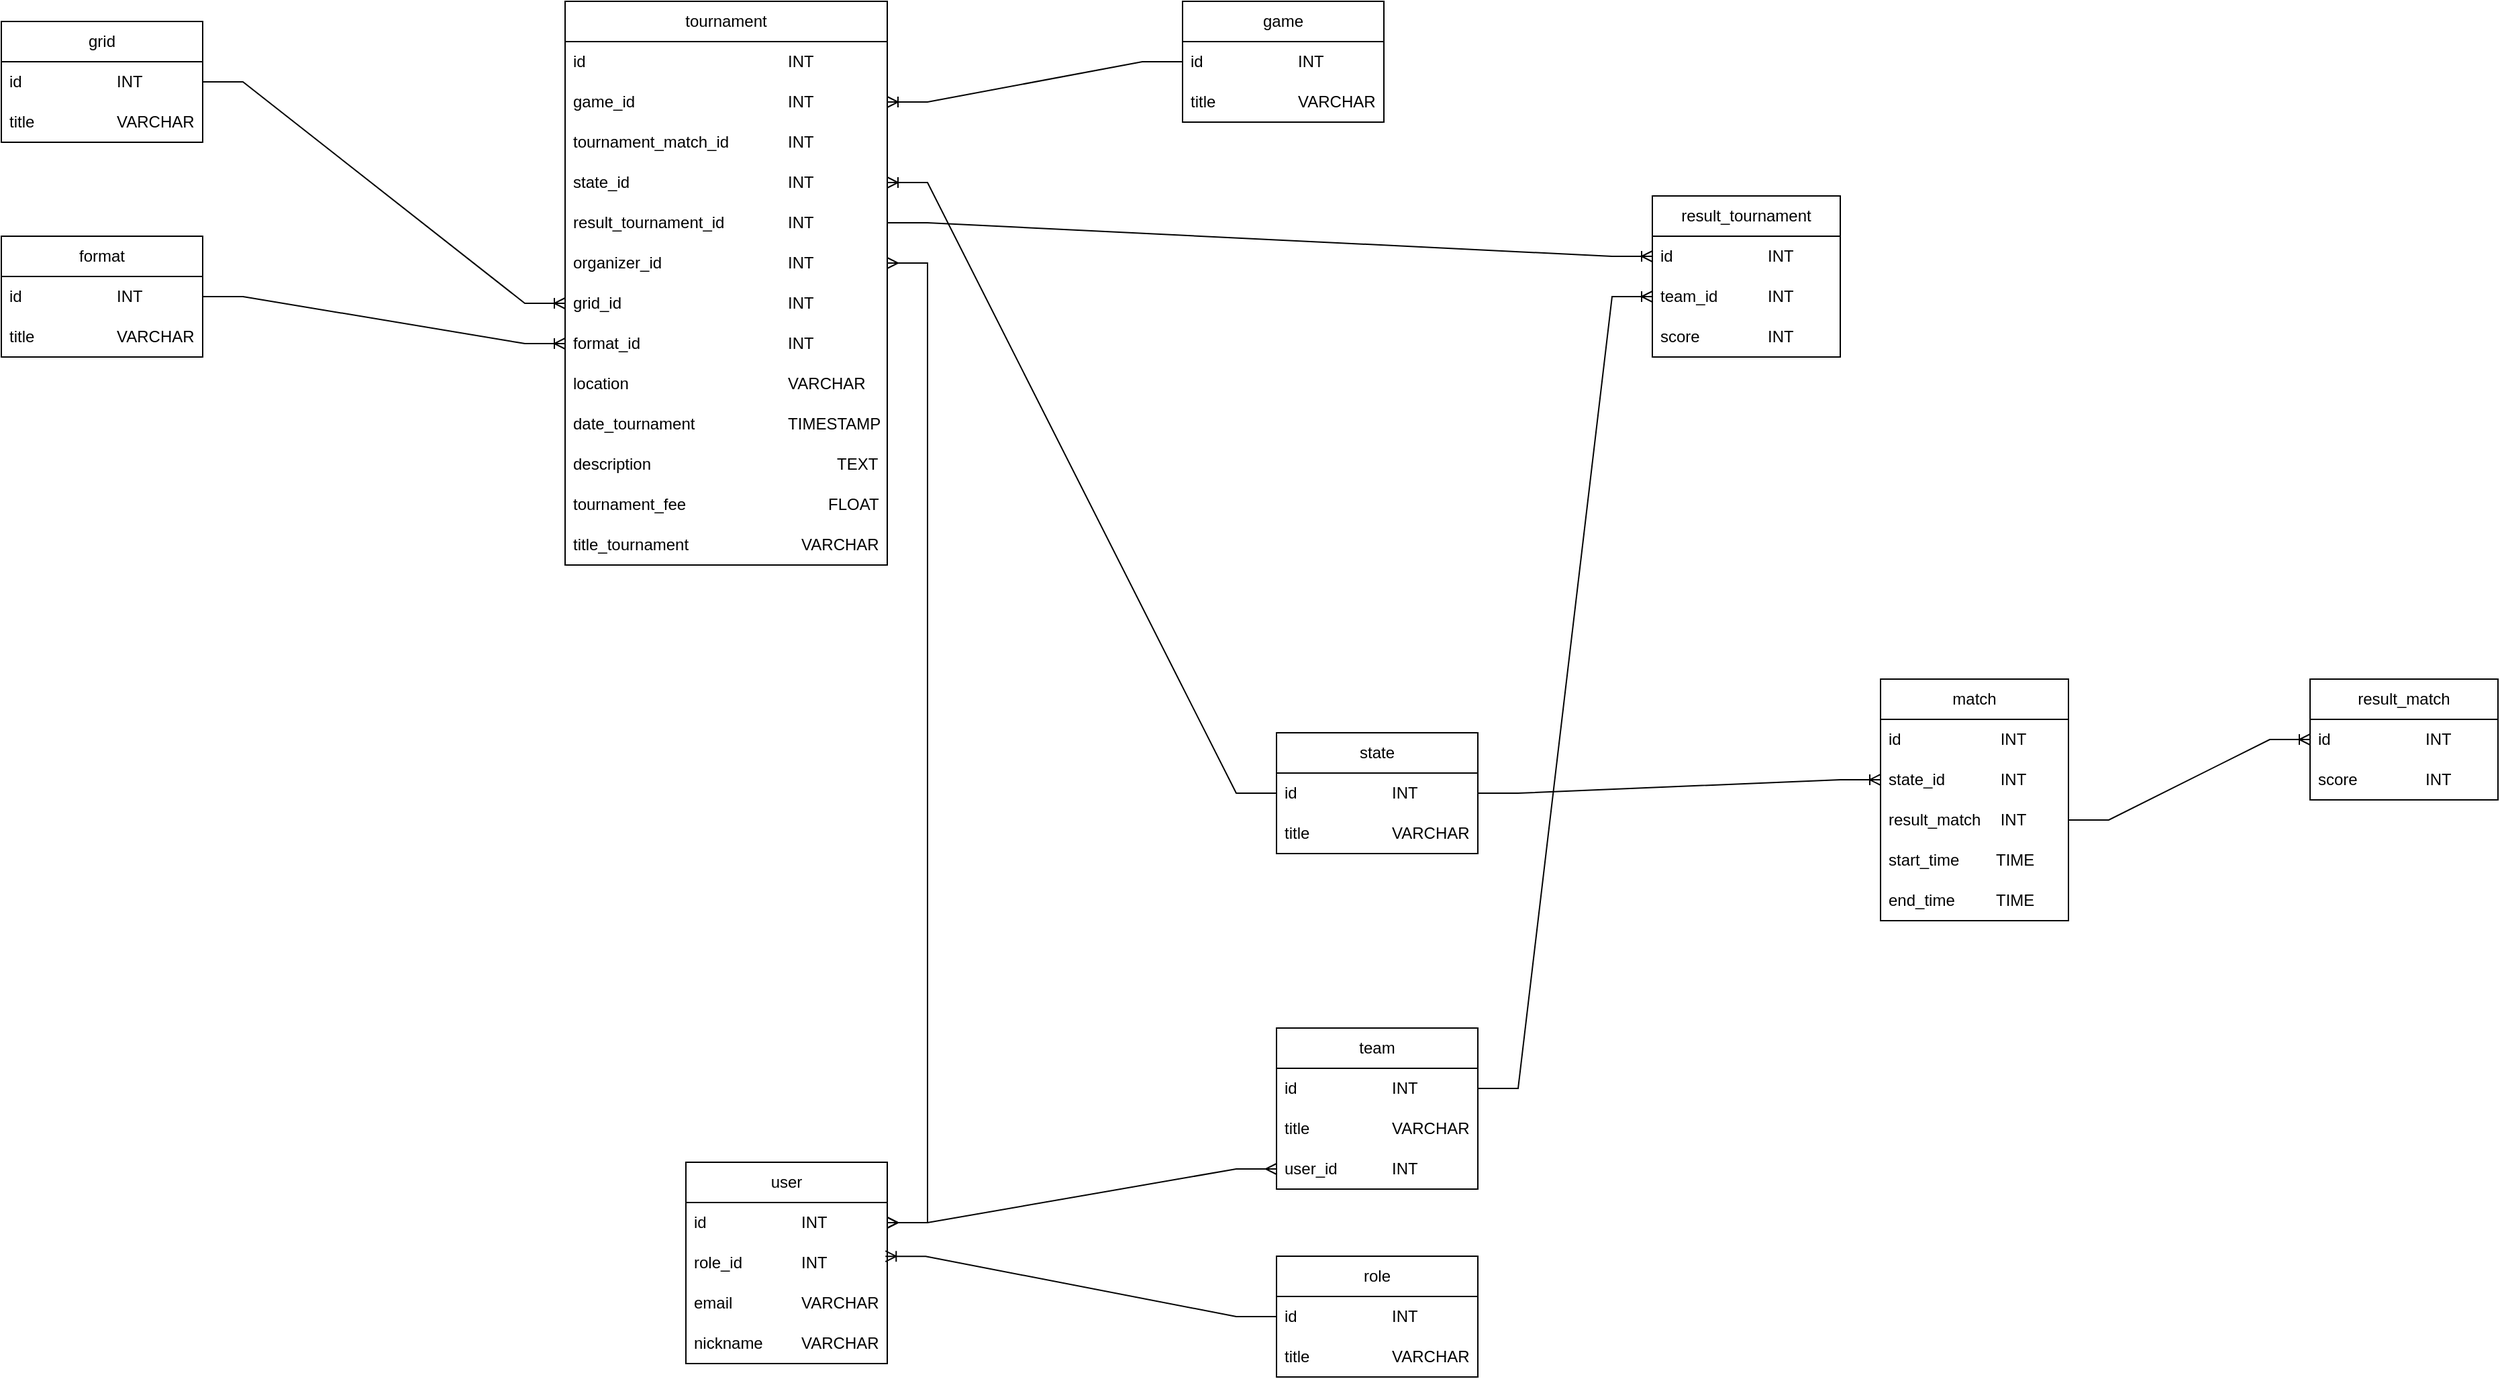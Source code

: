 <mxfile version="24.8.0">
  <diagram name="Страница — 1" id="v7ZtCFrKDvdxAF3M1OyC">
    <mxGraphModel dx="2501" dy="1936" grid="1" gridSize="10" guides="1" tooltips="1" connect="1" arrows="1" fold="1" page="1" pageScale="1" pageWidth="827" pageHeight="1169" math="0" shadow="0">
      <root>
        <mxCell id="0" />
        <mxCell id="1" parent="0" />
        <mxCell id="OLDcQR_b7lq4X7Irolwi-84" value="user" style="swimlane;fontStyle=0;childLayout=stackLayout;horizontal=1;startSize=30;horizontalStack=0;resizeParent=1;resizeParentMax=0;resizeLast=0;collapsible=1;marginBottom=0;whiteSpace=wrap;html=1;" parent="1" vertex="1">
          <mxGeometry x="-140" y="570" width="150" height="150" as="geometry" />
        </mxCell>
        <mxCell id="OLDcQR_b7lq4X7Irolwi-95" value="id&lt;span style=&quot;white-space: pre;&quot;&gt;&#x9;&lt;/span&gt;&lt;span style=&quot;white-space: pre;&quot;&gt;&#x9;&lt;/span&gt;&lt;span style=&quot;white-space: pre;&quot;&gt;&#x9;&lt;/span&gt;INT" style="text;strokeColor=none;fillColor=none;align=left;verticalAlign=middle;spacingLeft=4;spacingRight=4;overflow=hidden;points=[[0,0.5],[1,0.5]];portConstraint=eastwest;rotatable=0;whiteSpace=wrap;html=1;" parent="OLDcQR_b7lq4X7Irolwi-84" vertex="1">
          <mxGeometry y="30" width="150" height="30" as="geometry" />
        </mxCell>
        <mxCell id="OLDcQR_b7lq4X7Irolwi-100" value="role_id&lt;span style=&quot;white-space: pre;&quot;&gt;&#x9;&lt;/span&gt;&lt;span style=&quot;white-space: pre;&quot;&gt;&#x9;&lt;/span&gt;INT" style="text;strokeColor=none;fillColor=none;align=left;verticalAlign=middle;spacingLeft=4;spacingRight=4;overflow=hidden;points=[[0,0.5],[1,0.5]];portConstraint=eastwest;rotatable=0;whiteSpace=wrap;html=1;" parent="OLDcQR_b7lq4X7Irolwi-84" vertex="1">
          <mxGeometry y="60" width="150" height="30" as="geometry" />
        </mxCell>
        <mxCell id="OLDcQR_b7lq4X7Irolwi-87" value="email&lt;span style=&quot;white-space: pre;&quot;&gt;&#x9;&lt;/span&gt;&lt;span style=&quot;white-space: pre;&quot;&gt;&#x9;&lt;/span&gt;VARCHAR" style="text;strokeColor=none;fillColor=none;align=left;verticalAlign=middle;spacingLeft=4;spacingRight=4;overflow=hidden;points=[[0,0.5],[1,0.5]];portConstraint=eastwest;rotatable=0;whiteSpace=wrap;html=1;" parent="OLDcQR_b7lq4X7Irolwi-84" vertex="1">
          <mxGeometry y="90" width="150" height="30" as="geometry" />
        </mxCell>
        <mxCell id="OLDcQR_b7lq4X7Irolwi-86" value="nickname&lt;span style=&quot;white-space: pre;&quot;&gt;&#x9;&lt;/span&gt;&lt;span style=&quot;white-space: pre;&quot;&gt;&#x9;&lt;/span&gt;VARCHAR" style="text;strokeColor=none;fillColor=none;align=left;verticalAlign=middle;spacingLeft=4;spacingRight=4;overflow=hidden;points=[[0,0.5],[1,0.5]];portConstraint=eastwest;rotatable=0;whiteSpace=wrap;html=1;" parent="OLDcQR_b7lq4X7Irolwi-84" vertex="1">
          <mxGeometry y="120" width="150" height="30" as="geometry" />
        </mxCell>
        <mxCell id="OLDcQR_b7lq4X7Irolwi-88" value="team" style="swimlane;fontStyle=0;childLayout=stackLayout;horizontal=1;startSize=30;horizontalStack=0;resizeParent=1;resizeParentMax=0;resizeLast=0;collapsible=1;marginBottom=0;whiteSpace=wrap;html=1;" parent="1" vertex="1">
          <mxGeometry x="300" y="470" width="150" height="120" as="geometry" />
        </mxCell>
        <mxCell id="OLDcQR_b7lq4X7Irolwi-89" value="id&lt;span style=&quot;white-space: pre;&quot;&gt;&#x9;&lt;/span&gt;&lt;span style=&quot;white-space: pre;&quot;&gt;&#x9;&lt;/span&gt;&lt;span style=&quot;white-space: pre;&quot;&gt;&#x9;&lt;/span&gt;INT" style="text;strokeColor=none;fillColor=none;align=left;verticalAlign=middle;spacingLeft=4;spacingRight=4;overflow=hidden;points=[[0,0.5],[1,0.5]];portConstraint=eastwest;rotatable=0;whiteSpace=wrap;html=1;" parent="OLDcQR_b7lq4X7Irolwi-88" vertex="1">
          <mxGeometry y="30" width="150" height="30" as="geometry" />
        </mxCell>
        <mxCell id="OLDcQR_b7lq4X7Irolwi-90" value="title&lt;span style=&quot;white-space: pre;&quot;&gt;&#x9;&lt;/span&gt;&lt;span style=&quot;white-space: pre;&quot;&gt;&#x9;&lt;/span&gt;&lt;span style=&quot;white-space: pre;&quot;&gt;&#x9;&lt;/span&gt;VARCHAR" style="text;strokeColor=none;fillColor=none;align=left;verticalAlign=middle;spacingLeft=4;spacingRight=4;overflow=hidden;points=[[0,0.5],[1,0.5]];portConstraint=eastwest;rotatable=0;whiteSpace=wrap;html=1;" parent="OLDcQR_b7lq4X7Irolwi-88" vertex="1">
          <mxGeometry y="60" width="150" height="30" as="geometry" />
        </mxCell>
        <mxCell id="OLDcQR_b7lq4X7Irolwi-159" value="user_id&lt;span style=&quot;white-space: pre;&quot;&gt;&#x9;&lt;/span&gt;&lt;span style=&quot;white-space: pre;&quot;&gt;&#x9;&lt;/span&gt;INT" style="text;strokeColor=none;fillColor=none;align=left;verticalAlign=middle;spacingLeft=4;spacingRight=4;overflow=hidden;points=[[0,0.5],[1,0.5]];portConstraint=eastwest;rotatable=0;whiteSpace=wrap;html=1;" parent="OLDcQR_b7lq4X7Irolwi-88" vertex="1">
          <mxGeometry y="90" width="150" height="30" as="geometry" />
        </mxCell>
        <mxCell id="OLDcQR_b7lq4X7Irolwi-96" value="role" style="swimlane;fontStyle=0;childLayout=stackLayout;horizontal=1;startSize=30;horizontalStack=0;resizeParent=1;resizeParentMax=0;resizeLast=0;collapsible=1;marginBottom=0;whiteSpace=wrap;html=1;" parent="1" vertex="1">
          <mxGeometry x="300" y="640" width="150" height="90" as="geometry" />
        </mxCell>
        <mxCell id="OLDcQR_b7lq4X7Irolwi-97" value="id&lt;span style=&quot;white-space: pre;&quot;&gt;&#x9;&lt;/span&gt;&lt;span style=&quot;white-space: pre;&quot;&gt;&#x9;&lt;/span&gt;&lt;span style=&quot;white-space: pre;&quot;&gt;&#x9;&lt;/span&gt;INT" style="text;strokeColor=none;fillColor=none;align=left;verticalAlign=middle;spacingLeft=4;spacingRight=4;overflow=hidden;points=[[0,0.5],[1,0.5]];portConstraint=eastwest;rotatable=0;whiteSpace=wrap;html=1;" parent="OLDcQR_b7lq4X7Irolwi-96" vertex="1">
          <mxGeometry y="30" width="150" height="30" as="geometry" />
        </mxCell>
        <mxCell id="OLDcQR_b7lq4X7Irolwi-98" value="title&lt;span style=&quot;white-space: pre;&quot;&gt;&#x9;&lt;/span&gt;&lt;span style=&quot;white-space: pre;&quot;&gt;&#x9;&lt;/span&gt;&lt;span style=&quot;white-space: pre;&quot;&gt;&#x9;&lt;/span&gt;VARCHAR" style="text;strokeColor=none;fillColor=none;align=left;verticalAlign=middle;spacingLeft=4;spacingRight=4;overflow=hidden;points=[[0,0.5],[1,0.5]];portConstraint=eastwest;rotatable=0;whiteSpace=wrap;html=1;" parent="OLDcQR_b7lq4X7Irolwi-96" vertex="1">
          <mxGeometry y="60" width="150" height="30" as="geometry" />
        </mxCell>
        <mxCell id="OLDcQR_b7lq4X7Irolwi-102" value="" style="edgeStyle=entityRelationEdgeStyle;fontSize=12;html=1;endArrow=ERoneToMany;rounded=0;entryX=0.991;entryY=0.336;entryDx=0;entryDy=0;entryPerimeter=0;exitX=0;exitY=0.5;exitDx=0;exitDy=0;" parent="1" source="OLDcQR_b7lq4X7Irolwi-97" target="OLDcQR_b7lq4X7Irolwi-100" edge="1">
          <mxGeometry width="100" height="100" relative="1" as="geometry">
            <mxPoint x="350" y="700" as="sourcePoint" />
            <mxPoint x="450" y="600" as="targetPoint" />
          </mxGeometry>
        </mxCell>
        <mxCell id="OLDcQR_b7lq4X7Irolwi-103" value="match" style="swimlane;fontStyle=0;childLayout=stackLayout;horizontal=1;startSize=30;horizontalStack=0;resizeParent=1;resizeParentMax=0;resizeLast=0;collapsible=1;marginBottom=0;whiteSpace=wrap;html=1;" parent="1" vertex="1">
          <mxGeometry x="750" y="210" width="140" height="180" as="geometry" />
        </mxCell>
        <mxCell id="OLDcQR_b7lq4X7Irolwi-107" value="id&lt;span style=&quot;white-space: pre;&quot;&gt;&#x9;&lt;/span&gt;&lt;span style=&quot;white-space: pre;&quot;&gt;&#x9;&lt;/span&gt;&lt;span style=&quot;white-space: pre;&quot;&gt;&#x9;&lt;/span&gt;&amp;nbsp;INT" style="text;strokeColor=none;fillColor=none;align=left;verticalAlign=middle;spacingLeft=4;spacingRight=4;overflow=hidden;points=[[0,0.5],[1,0.5]];portConstraint=eastwest;rotatable=0;whiteSpace=wrap;html=1;" parent="OLDcQR_b7lq4X7Irolwi-103" vertex="1">
          <mxGeometry y="30" width="140" height="30" as="geometry" />
        </mxCell>
        <mxCell id="OLDcQR_b7lq4X7Irolwi-108" value="state_id&lt;span style=&quot;white-space: pre;&quot;&gt;&#x9;&lt;/span&gt;&lt;span style=&quot;white-space: pre;&quot;&gt;&#x9;&lt;/span&gt;&amp;nbsp;INT" style="text;strokeColor=none;fillColor=none;align=left;verticalAlign=middle;spacingLeft=4;spacingRight=4;overflow=hidden;points=[[0,0.5],[1,0.5]];portConstraint=eastwest;rotatable=0;whiteSpace=wrap;html=1;" parent="OLDcQR_b7lq4X7Irolwi-103" vertex="1">
          <mxGeometry y="60" width="140" height="30" as="geometry" />
        </mxCell>
        <mxCell id="OLDcQR_b7lq4X7Irolwi-129" value="result_match&lt;span style=&quot;white-space: pre;&quot;&gt;&#x9;&lt;/span&gt;&amp;nbsp;INT" style="text;strokeColor=none;fillColor=none;align=left;verticalAlign=middle;spacingLeft=4;spacingRight=4;overflow=hidden;points=[[0,0.5],[1,0.5]];portConstraint=eastwest;rotatable=0;whiteSpace=wrap;html=1;" parent="OLDcQR_b7lq4X7Irolwi-103" vertex="1">
          <mxGeometry y="90" width="140" height="30" as="geometry" />
        </mxCell>
        <mxCell id="OLDcQR_b7lq4X7Irolwi-116" value="start_time&lt;span style=&quot;white-space: pre;&quot;&gt;&#x9;&lt;/span&gt;TIME" style="text;strokeColor=none;fillColor=none;align=left;verticalAlign=middle;spacingLeft=4;spacingRight=4;overflow=hidden;points=[[0,0.5],[1,0.5]];portConstraint=eastwest;rotatable=0;whiteSpace=wrap;html=1;" parent="OLDcQR_b7lq4X7Irolwi-103" vertex="1">
          <mxGeometry y="120" width="140" height="30" as="geometry" />
        </mxCell>
        <mxCell id="OLDcQR_b7lq4X7Irolwi-145" value="end_time&lt;span style=&quot;white-space: pre;&quot;&gt;&#x9;&lt;/span&gt;&lt;span style=&quot;white-space: pre;&quot;&gt;&#x9;&lt;/span&gt;TIME" style="text;strokeColor=none;fillColor=none;align=left;verticalAlign=middle;spacingLeft=4;spacingRight=4;overflow=hidden;points=[[0,0.5],[1,0.5]];portConstraint=eastwest;rotatable=0;whiteSpace=wrap;html=1;" parent="OLDcQR_b7lq4X7Irolwi-103" vertex="1">
          <mxGeometry y="150" width="140" height="30" as="geometry" />
        </mxCell>
        <mxCell id="OLDcQR_b7lq4X7Irolwi-109" value="state" style="swimlane;fontStyle=0;childLayout=stackLayout;horizontal=1;startSize=30;horizontalStack=0;resizeParent=1;resizeParentMax=0;resizeLast=0;collapsible=1;marginBottom=0;whiteSpace=wrap;html=1;" parent="1" vertex="1">
          <mxGeometry x="300" y="250" width="150" height="90" as="geometry" />
        </mxCell>
        <mxCell id="OLDcQR_b7lq4X7Irolwi-110" value="id&lt;span style=&quot;white-space: pre;&quot;&gt;&#x9;&lt;/span&gt;&lt;span style=&quot;white-space: pre;&quot;&gt;&#x9;&lt;/span&gt;&lt;span style=&quot;white-space: pre;&quot;&gt;&#x9;&lt;/span&gt;INT" style="text;strokeColor=none;fillColor=none;align=left;verticalAlign=middle;spacingLeft=4;spacingRight=4;overflow=hidden;points=[[0,0.5],[1,0.5]];portConstraint=eastwest;rotatable=0;whiteSpace=wrap;html=1;" parent="OLDcQR_b7lq4X7Irolwi-109" vertex="1">
          <mxGeometry y="30" width="150" height="30" as="geometry" />
        </mxCell>
        <mxCell id="OLDcQR_b7lq4X7Irolwi-111" value="title&lt;span style=&quot;white-space: pre;&quot;&gt;&#x9;&lt;/span&gt;&lt;span style=&quot;white-space: pre;&quot;&gt;&#x9;&lt;/span&gt;&lt;span style=&quot;white-space: pre;&quot;&gt;&#x9;&lt;/span&gt;VARCHAR" style="text;strokeColor=none;fillColor=none;align=left;verticalAlign=middle;spacingLeft=4;spacingRight=4;overflow=hidden;points=[[0,0.5],[1,0.5]];portConstraint=eastwest;rotatable=0;whiteSpace=wrap;html=1;" parent="OLDcQR_b7lq4X7Irolwi-109" vertex="1">
          <mxGeometry y="60" width="150" height="30" as="geometry" />
        </mxCell>
        <mxCell id="OLDcQR_b7lq4X7Irolwi-119" value="" style="edgeStyle=entityRelationEdgeStyle;fontSize=12;html=1;endArrow=ERoneToMany;rounded=0;entryX=0;entryY=0.5;entryDx=0;entryDy=0;exitX=1;exitY=0.5;exitDx=0;exitDy=0;" parent="1" source="OLDcQR_b7lq4X7Irolwi-110" target="OLDcQR_b7lq4X7Irolwi-108" edge="1">
          <mxGeometry width="100" height="100" relative="1" as="geometry">
            <mxPoint x="550" y="730" as="sourcePoint" />
            <mxPoint x="650" y="630" as="targetPoint" />
          </mxGeometry>
        </mxCell>
        <mxCell id="OLDcQR_b7lq4X7Irolwi-121" value="tournament" style="swimlane;fontStyle=0;childLayout=stackLayout;horizontal=1;startSize=30;horizontalStack=0;resizeParent=1;resizeParentMax=0;resizeLast=0;collapsible=1;marginBottom=0;whiteSpace=wrap;html=1;" parent="1" vertex="1">
          <mxGeometry x="-230" y="-295" width="240" height="420" as="geometry" />
        </mxCell>
        <mxCell id="OLDcQR_b7lq4X7Irolwi-122" value="id&lt;span style=&quot;white-space: pre;&quot;&gt;&#x9;&lt;/span&gt;&lt;span style=&quot;white-space: pre;&quot;&gt;&#x9;&lt;/span&gt;&lt;span style=&quot;white-space: pre;&quot;&gt;&#x9;&lt;span style=&quot;white-space: pre;&quot;&gt;&#x9;&lt;/span&gt;&lt;span style=&quot;white-space: pre;&quot;&gt;&#x9;&lt;/span&gt;  &lt;/span&gt;&amp;nbsp;&lt;span style=&quot;white-space: pre;&quot;&gt;&#x9;&lt;/span&gt;INT" style="text;strokeColor=none;fillColor=none;align=left;verticalAlign=middle;spacingLeft=4;spacingRight=4;overflow=hidden;points=[[0,0.5],[1,0.5]];portConstraint=eastwest;rotatable=0;whiteSpace=wrap;html=1;" parent="OLDcQR_b7lq4X7Irolwi-121" vertex="1">
          <mxGeometry y="30" width="240" height="30" as="geometry" />
        </mxCell>
        <mxCell id="OLDcQR_b7lq4X7Irolwi-153" value="game_id&lt;span style=&quot;white-space: pre;&quot;&gt;&#x9;&lt;/span&gt;&lt;span style=&quot;white-space: pre;&quot;&gt;&#x9;&lt;/span&gt;&lt;span style=&quot;white-space: pre;&quot;&gt;&#x9;&lt;/span&gt;&lt;span style=&quot;white-space: pre;&quot;&gt;&#x9;&amp;nbsp;&lt;/span&gt;&amp;nbsp; &lt;span style=&quot;white-space: pre;&quot;&gt;&#x9;&lt;/span&gt;INT" style="text;strokeColor=none;fillColor=none;align=left;verticalAlign=middle;spacingLeft=4;spacingRight=4;overflow=hidden;points=[[0,0.5],[1,0.5]];portConstraint=eastwest;rotatable=0;whiteSpace=wrap;html=1;" parent="OLDcQR_b7lq4X7Irolwi-121" vertex="1">
          <mxGeometry y="60" width="240" height="30" as="geometry" />
        </mxCell>
        <mxCell id="OLDcQR_b7lq4X7Irolwi-124" value="tournament_match_id&lt;span style=&quot;white-space: pre;&quot;&gt;&#x9;&lt;/span&gt;&lt;span style=&quot;white-space: pre;&quot;&gt;&#x9;&lt;/span&gt;INT" style="text;strokeColor=none;fillColor=none;align=left;verticalAlign=middle;spacingLeft=4;spacingRight=4;overflow=hidden;points=[[0,0.5],[1,0.5]];portConstraint=eastwest;rotatable=0;whiteSpace=wrap;html=1;" parent="OLDcQR_b7lq4X7Irolwi-121" vertex="1">
          <mxGeometry y="90" width="240" height="30" as="geometry" />
        </mxCell>
        <mxCell id="OLDcQR_b7lq4X7Irolwi-127" value="state_id&lt;span style=&quot;white-space: pre;&quot;&gt;&#x9;&lt;/span&gt;&lt;span style=&quot;white-space: pre;&quot;&gt;&#x9;&lt;/span&gt;&lt;span style=&quot;white-space: pre;&quot;&gt;&#x9;&lt;/span&gt;&lt;span style=&quot;white-space: pre;&quot;&gt;&#x9;&lt;/span&gt;&amp;nbsp; &amp;nbsp;&lt;span style=&quot;white-space: pre;&quot;&gt;&#x9;&lt;/span&gt;INT" style="text;strokeColor=none;fillColor=none;align=left;verticalAlign=middle;spacingLeft=4;spacingRight=4;overflow=hidden;points=[[0,0.5],[1,0.5]];portConstraint=eastwest;rotatable=0;whiteSpace=wrap;html=1;" parent="OLDcQR_b7lq4X7Irolwi-121" vertex="1">
          <mxGeometry y="120" width="240" height="30" as="geometry" />
        </mxCell>
        <mxCell id="OLDcQR_b7lq4X7Irolwi-130" value="result_tournament_id&lt;span style=&quot;white-space: pre;&quot;&gt;&#x9;&lt;/span&gt;&lt;span style=&quot;white-space: pre;&quot;&gt;&#x9;&lt;/span&gt;INT" style="text;strokeColor=none;fillColor=none;align=left;verticalAlign=middle;spacingLeft=4;spacingRight=4;overflow=hidden;points=[[0,0.5],[1,0.5]];portConstraint=eastwest;rotatable=0;whiteSpace=wrap;html=1;" parent="OLDcQR_b7lq4X7Irolwi-121" vertex="1">
          <mxGeometry y="150" width="240" height="30" as="geometry" />
        </mxCell>
        <mxCell id="OLDcQR_b7lq4X7Irolwi-131" value="organizer_id&amp;nbsp;&lt;span style=&quot;white-space: pre;&quot;&gt;&#x9;&lt;/span&gt;&lt;span style=&quot;white-space: pre;&quot;&gt;&#x9;&lt;span style=&quot;white-space: pre;&quot;&gt;&#x9;&lt;/span&gt;   &lt;span style=&quot;white-space: pre;&quot;&gt;&#x9;&lt;/span&gt;&lt;/span&gt;INT" style="text;strokeColor=none;fillColor=none;align=left;verticalAlign=middle;spacingLeft=4;spacingRight=4;overflow=hidden;points=[[0,0.5],[1,0.5]];portConstraint=eastwest;rotatable=0;whiteSpace=wrap;html=1;" parent="OLDcQR_b7lq4X7Irolwi-121" vertex="1">
          <mxGeometry y="180" width="240" height="30" as="geometry" />
        </mxCell>
        <mxCell id="Oki5u9hgrPnF9s3zYKUd-3" value="grid_id&lt;span style=&quot;white-space: pre;&quot;&gt;&#x9;&lt;/span&gt;&lt;span style=&quot;white-space: pre;&quot;&gt;&#x9;&lt;/span&gt;&lt;span style=&quot;white-space: pre;&quot;&gt;&#x9;&lt;/span&gt;&lt;span style=&quot;white-space: pre;&quot;&gt;&#x9;&lt;/span&gt;&amp;nbsp; &amp;nbsp;&lt;span style=&quot;white-space: pre;&quot;&gt;&#x9;&lt;/span&gt;INT" style="text;strokeColor=none;fillColor=none;align=left;verticalAlign=middle;spacingLeft=4;spacingRight=4;overflow=hidden;points=[[0,0.5],[1,0.5]];portConstraint=eastwest;rotatable=0;whiteSpace=wrap;html=1;" parent="OLDcQR_b7lq4X7Irolwi-121" vertex="1">
          <mxGeometry y="210" width="240" height="30" as="geometry" />
        </mxCell>
        <mxCell id="Oki5u9hgrPnF9s3zYKUd-10" value="format_id&lt;span style=&quot;white-space: pre;&quot;&gt;&#x9;&lt;/span&gt;&lt;span style=&quot;white-space: pre;&quot;&gt;&#x9;&lt;/span&gt;&lt;span style=&quot;white-space: pre;&quot;&gt;&#x9;&lt;/span&gt;&lt;span style=&quot;white-space: pre;&quot;&gt;&#x9;&lt;/span&gt;&amp;nbsp; &amp;nbsp;&lt;span style=&quot;white-space: pre;&quot;&gt;&#x9;&lt;/span&gt;INT" style="text;strokeColor=none;fillColor=none;align=left;verticalAlign=middle;spacingLeft=4;spacingRight=4;overflow=hidden;points=[[0,0.5],[1,0.5]];portConstraint=eastwest;rotatable=0;whiteSpace=wrap;html=1;" parent="OLDcQR_b7lq4X7Irolwi-121" vertex="1">
          <mxGeometry y="240" width="240" height="30" as="geometry" />
        </mxCell>
        <mxCell id="Oki5u9hgrPnF9s3zYKUd-17" value="location&amp;nbsp; &amp;nbsp;&lt;span style=&quot;white-space: pre;&quot;&gt;&#x9;&lt;span style=&quot;white-space: pre;&quot;&gt;&#x9;&lt;/span&gt;&lt;span style=&quot;white-space: pre;&quot;&gt;&#x9;&lt;/span&gt;&lt;span style=&quot;white-space: pre;&quot;&gt;&#x9;&lt;/span&gt;&lt;span style=&quot;white-space: pre;&quot;&gt;&#x9;&lt;/span&gt;&lt;/span&gt;VARCHAR" style="text;strokeColor=none;fillColor=none;align=left;verticalAlign=middle;spacingLeft=4;spacingRight=4;overflow=hidden;points=[[0,0.5],[1,0.5]];portConstraint=eastwest;rotatable=0;whiteSpace=wrap;html=1;" parent="OLDcQR_b7lq4X7Irolwi-121" vertex="1">
          <mxGeometry y="270" width="240" height="30" as="geometry" />
        </mxCell>
        <mxCell id="Oki5u9hgrPnF9s3zYKUd-1" value="date_tournament&lt;span style=&quot;white-space: pre;&quot;&gt;&#x9;&lt;/span&gt;&lt;span style=&quot;white-space: pre;&quot;&gt;&#x9;&lt;/span&gt;&lt;span style=&quot;white-space: pre;&quot;&gt;&#x9;&lt;/span&gt;TIMESTAMP" style="text;strokeColor=none;fillColor=none;align=left;verticalAlign=middle;spacingLeft=4;spacingRight=4;overflow=hidden;points=[[0,0.5],[1,0.5]];portConstraint=eastwest;rotatable=0;whiteSpace=wrap;html=1;" parent="OLDcQR_b7lq4X7Irolwi-121" vertex="1">
          <mxGeometry y="300" width="240" height="30" as="geometry" />
        </mxCell>
        <mxCell id="ecnWiNsn4602Qg1DCMp3-1" value="description&lt;span style=&quot;white-space: pre;&quot;&gt;&#x9;&lt;/span&gt;&lt;span style=&quot;white-space: pre;&quot;&gt;&#x9;&lt;span style=&quot;white-space: pre;&quot;&gt;&#x9;&lt;/span&gt;&lt;span style=&quot;white-space: pre;&quot;&gt;&#x9;&lt;/span&gt;&lt;span style=&quot;white-space: pre;&quot;&gt;&#x9;&lt;/span&gt; &lt;/span&gt;&amp;nbsp; TEXT" style="text;strokeColor=none;fillColor=none;align=left;verticalAlign=middle;spacingLeft=4;spacingRight=4;overflow=hidden;points=[[0,0.5],[1,0.5]];portConstraint=eastwest;rotatable=0;whiteSpace=wrap;html=1;" parent="OLDcQR_b7lq4X7Irolwi-121" vertex="1">
          <mxGeometry y="330" width="240" height="30" as="geometry" />
        </mxCell>
        <mxCell id="Oki5u9hgrPnF9s3zYKUd-2" value="tournament_fee&lt;span style=&quot;white-space: pre;&quot;&gt;&#x9;&lt;/span&gt;&lt;span style=&quot;white-space: pre;&quot;&gt;&#x9;&lt;/span&gt;&lt;span style=&quot;white-space: pre;&quot;&gt;&#x9;&lt;span style=&quot;white-space: pre;&quot;&gt;&#x9;&lt;/span&gt; &lt;/span&gt;FLOAT" style="text;strokeColor=none;fillColor=none;align=left;verticalAlign=middle;spacingLeft=4;spacingRight=4;overflow=hidden;points=[[0,0.5],[1,0.5]];portConstraint=eastwest;rotatable=0;whiteSpace=wrap;html=1;" parent="OLDcQR_b7lq4X7Irolwi-121" vertex="1">
          <mxGeometry y="360" width="240" height="30" as="geometry" />
        </mxCell>
        <mxCell id="OLDcQR_b7lq4X7Irolwi-125" value="title_tournament&lt;span style=&quot;white-space: pre;&quot;&gt;&#x9;&lt;/span&gt;&lt;span style=&quot;white-space: pre;&quot;&gt;&#x9;&lt;/span&gt;&lt;span style=&quot;white-space: pre;&quot;&gt;&#x9;&amp;nbsp;&lt;/span&gt;&amp;nbsp; VARCHAR" style="text;strokeColor=none;fillColor=none;align=left;verticalAlign=middle;spacingLeft=4;spacingRight=4;overflow=hidden;points=[[0,0.5],[1,0.5]];portConstraint=eastwest;rotatable=0;whiteSpace=wrap;html=1;" parent="OLDcQR_b7lq4X7Irolwi-121" vertex="1">
          <mxGeometry y="390" width="240" height="30" as="geometry" />
        </mxCell>
        <mxCell id="OLDcQR_b7lq4X7Irolwi-136" value="" style="edgeStyle=entityRelationEdgeStyle;fontSize=12;html=1;endArrow=ERmany;startArrow=ERmany;rounded=0;exitX=1;exitY=0.5;exitDx=0;exitDy=0;entryX=1;entryY=0.5;entryDx=0;entryDy=0;" parent="1" source="OLDcQR_b7lq4X7Irolwi-131" target="OLDcQR_b7lq4X7Irolwi-95" edge="1">
          <mxGeometry width="100" height="100" relative="1" as="geometry">
            <mxPoint x="260" y="200" as="sourcePoint" />
            <mxPoint x="360" y="100" as="targetPoint" />
          </mxGeometry>
        </mxCell>
        <mxCell id="OLDcQR_b7lq4X7Irolwi-137" value="" style="edgeStyle=entityRelationEdgeStyle;fontSize=12;html=1;endArrow=ERoneToMany;rounded=0;entryX=1;entryY=0.5;entryDx=0;entryDy=0;exitX=0;exitY=0.5;exitDx=0;exitDy=0;" parent="1" source="OLDcQR_b7lq4X7Irolwi-110" target="OLDcQR_b7lq4X7Irolwi-127" edge="1">
          <mxGeometry width="100" height="100" relative="1" as="geometry">
            <mxPoint x="410" y="205" as="sourcePoint" />
            <mxPoint x="340" y="320" as="targetPoint" />
          </mxGeometry>
        </mxCell>
        <mxCell id="OLDcQR_b7lq4X7Irolwi-138" value="result_tournament" style="swimlane;fontStyle=0;childLayout=stackLayout;horizontal=1;startSize=30;horizontalStack=0;resizeParent=1;resizeParentMax=0;resizeLast=0;collapsible=1;marginBottom=0;whiteSpace=wrap;html=1;" parent="1" vertex="1">
          <mxGeometry x="580" y="-150" width="140" height="120" as="geometry" />
        </mxCell>
        <mxCell id="OLDcQR_b7lq4X7Irolwi-139" value="id&lt;span style=&quot;white-space: pre;&quot;&gt;&#x9;&lt;/span&gt;&lt;span style=&quot;white-space: pre;&quot;&gt;&#x9;&lt;/span&gt;&lt;span style=&quot;white-space: pre;&quot;&gt;&#x9;&lt;/span&gt;INT" style="text;strokeColor=none;fillColor=none;align=left;verticalAlign=middle;spacingLeft=4;spacingRight=4;overflow=hidden;points=[[0,0.5],[1,0.5]];portConstraint=eastwest;rotatable=0;whiteSpace=wrap;html=1;" parent="OLDcQR_b7lq4X7Irolwi-138" vertex="1">
          <mxGeometry y="30" width="140" height="30" as="geometry" />
        </mxCell>
        <mxCell id="OLDcQR_b7lq4X7Irolwi-141" value="team_id&lt;span style=&quot;white-space: pre;&quot;&gt;&#x9;&lt;/span&gt;&lt;span style=&quot;white-space: pre;&quot;&gt;&#x9;&lt;/span&gt;INT" style="text;strokeColor=none;fillColor=none;align=left;verticalAlign=middle;spacingLeft=4;spacingRight=4;overflow=hidden;points=[[0,0.5],[1,0.5]];portConstraint=eastwest;rotatable=0;whiteSpace=wrap;html=1;" parent="OLDcQR_b7lq4X7Irolwi-138" vertex="1">
          <mxGeometry y="60" width="140" height="30" as="geometry" />
        </mxCell>
        <mxCell id="OLDcQR_b7lq4X7Irolwi-140" value="score&lt;span style=&quot;white-space: pre;&quot;&gt;&#x9;&lt;/span&gt;&lt;span style=&quot;white-space: pre;&quot;&gt;&#x9;&lt;/span&gt;INT" style="text;strokeColor=none;fillColor=none;align=left;verticalAlign=middle;spacingLeft=4;spacingRight=4;overflow=hidden;points=[[0,0.5],[1,0.5]];portConstraint=eastwest;rotatable=0;whiteSpace=wrap;html=1;" parent="OLDcQR_b7lq4X7Irolwi-138" vertex="1">
          <mxGeometry y="90" width="140" height="30" as="geometry" />
        </mxCell>
        <mxCell id="OLDcQR_b7lq4X7Irolwi-146" value="" style="edgeStyle=entityRelationEdgeStyle;fontSize=12;html=1;endArrow=ERoneToMany;rounded=0;entryX=0;entryY=0.5;entryDx=0;entryDy=0;exitX=1;exitY=0.5;exitDx=0;exitDy=0;" parent="1" source="OLDcQR_b7lq4X7Irolwi-89" target="OLDcQR_b7lq4X7Irolwi-141" edge="1">
          <mxGeometry width="100" height="100" relative="1" as="geometry">
            <mxPoint x="450" y="550" as="sourcePoint" />
            <mxPoint x="450" y="340" as="targetPoint" />
            <Array as="points">
              <mxPoint x="510" y="580" />
            </Array>
          </mxGeometry>
        </mxCell>
        <mxCell id="OLDcQR_b7lq4X7Irolwi-149" value="game" style="swimlane;fontStyle=0;childLayout=stackLayout;horizontal=1;startSize=30;horizontalStack=0;resizeParent=1;resizeParentMax=0;resizeLast=0;collapsible=1;marginBottom=0;whiteSpace=wrap;html=1;" parent="1" vertex="1">
          <mxGeometry x="230" y="-295" width="150" height="90" as="geometry" />
        </mxCell>
        <mxCell id="OLDcQR_b7lq4X7Irolwi-150" value="id&lt;span style=&quot;white-space: pre;&quot;&gt;&#x9;&lt;/span&gt;&lt;span style=&quot;white-space: pre;&quot;&gt;&#x9;&lt;/span&gt;&lt;span style=&quot;white-space: pre;&quot;&gt;&#x9;&lt;/span&gt;INT" style="text;strokeColor=none;fillColor=none;align=left;verticalAlign=middle;spacingLeft=4;spacingRight=4;overflow=hidden;points=[[0,0.5],[1,0.5]];portConstraint=eastwest;rotatable=0;whiteSpace=wrap;html=1;" parent="OLDcQR_b7lq4X7Irolwi-149" vertex="1">
          <mxGeometry y="30" width="150" height="30" as="geometry" />
        </mxCell>
        <mxCell id="OLDcQR_b7lq4X7Irolwi-151" value="title&lt;span style=&quot;white-space: pre;&quot;&gt;&#x9;&lt;/span&gt;&lt;span style=&quot;white-space: pre;&quot;&gt;&#x9;&lt;/span&gt;&lt;span style=&quot;white-space: pre;&quot;&gt;&#x9;&lt;/span&gt;VARCHAR" style="text;strokeColor=none;fillColor=none;align=left;verticalAlign=middle;spacingLeft=4;spacingRight=4;overflow=hidden;points=[[0,0.5],[1,0.5]];portConstraint=eastwest;rotatable=0;whiteSpace=wrap;html=1;" parent="OLDcQR_b7lq4X7Irolwi-149" vertex="1">
          <mxGeometry y="60" width="150" height="30" as="geometry" />
        </mxCell>
        <mxCell id="OLDcQR_b7lq4X7Irolwi-154" value="" style="edgeStyle=entityRelationEdgeStyle;fontSize=12;html=1;endArrow=ERoneToMany;rounded=0;entryX=1;entryY=0.5;entryDx=0;entryDy=0;exitX=0;exitY=0.5;exitDx=0;exitDy=0;" parent="1" source="OLDcQR_b7lq4X7Irolwi-150" target="OLDcQR_b7lq4X7Irolwi-153" edge="1">
          <mxGeometry width="100" height="100" relative="1" as="geometry">
            <mxPoint x="230" y="200" as="sourcePoint" />
            <mxPoint x="440" y="290" as="targetPoint" />
          </mxGeometry>
        </mxCell>
        <mxCell id="OLDcQR_b7lq4X7Irolwi-160" value="" style="edgeStyle=entityRelationEdgeStyle;fontSize=12;html=1;endArrow=ERmany;startArrow=ERmany;rounded=0;entryX=0;entryY=0.5;entryDx=0;entryDy=0;exitX=1;exitY=0.5;exitDx=0;exitDy=0;" parent="1" source="OLDcQR_b7lq4X7Irolwi-95" target="OLDcQR_b7lq4X7Irolwi-159" edge="1">
          <mxGeometry width="100" height="100" relative="1" as="geometry">
            <mxPoint x="120" y="720" as="sourcePoint" />
            <mxPoint x="220" y="620" as="targetPoint" />
            <Array as="points">
              <mxPoint x="-170" y="840" />
            </Array>
          </mxGeometry>
        </mxCell>
        <mxCell id="Oki5u9hgrPnF9s3zYKUd-5" value="grid" style="swimlane;fontStyle=0;childLayout=stackLayout;horizontal=1;startSize=30;horizontalStack=0;resizeParent=1;resizeParentMax=0;resizeLast=0;collapsible=1;marginBottom=0;whiteSpace=wrap;html=1;" parent="1" vertex="1">
          <mxGeometry x="-650" y="-280" width="150" height="90" as="geometry" />
        </mxCell>
        <mxCell id="Oki5u9hgrPnF9s3zYKUd-6" value="id&lt;span style=&quot;white-space: pre;&quot;&gt;&#x9;&lt;/span&gt;&lt;span style=&quot;white-space: pre;&quot;&gt;&#x9;&lt;/span&gt;&lt;span style=&quot;white-space: pre;&quot;&gt;&#x9;&lt;/span&gt;INT" style="text;strokeColor=none;fillColor=none;align=left;verticalAlign=middle;spacingLeft=4;spacingRight=4;overflow=hidden;points=[[0,0.5],[1,0.5]];portConstraint=eastwest;rotatable=0;whiteSpace=wrap;html=1;" parent="Oki5u9hgrPnF9s3zYKUd-5" vertex="1">
          <mxGeometry y="30" width="150" height="30" as="geometry" />
        </mxCell>
        <mxCell id="Oki5u9hgrPnF9s3zYKUd-7" value="title&lt;span style=&quot;white-space: pre;&quot;&gt;&#x9;&lt;/span&gt;&lt;span style=&quot;white-space: pre;&quot;&gt;&#x9;&lt;/span&gt;&lt;span style=&quot;white-space: pre;&quot;&gt;&#x9;&lt;/span&gt;VARCHAR" style="text;strokeColor=none;fillColor=none;align=left;verticalAlign=middle;spacingLeft=4;spacingRight=4;overflow=hidden;points=[[0,0.5],[1,0.5]];portConstraint=eastwest;rotatable=0;whiteSpace=wrap;html=1;" parent="Oki5u9hgrPnF9s3zYKUd-5" vertex="1">
          <mxGeometry y="60" width="150" height="30" as="geometry" />
        </mxCell>
        <mxCell id="Oki5u9hgrPnF9s3zYKUd-9" value="" style="edgeStyle=entityRelationEdgeStyle;fontSize=12;html=1;endArrow=ERoneToMany;rounded=0;entryX=0;entryY=0.5;entryDx=0;entryDy=0;exitX=1;exitY=0.5;exitDx=0;exitDy=0;" parent="1" source="Oki5u9hgrPnF9s3zYKUd-6" target="Oki5u9hgrPnF9s3zYKUd-3" edge="1">
          <mxGeometry width="100" height="100" relative="1" as="geometry">
            <mxPoint x="-105.66" y="320" as="sourcePoint" />
            <mxPoint x="40.0" y="256.11" as="targetPoint" />
          </mxGeometry>
        </mxCell>
        <mxCell id="Oki5u9hgrPnF9s3zYKUd-11" value="format" style="swimlane;fontStyle=0;childLayout=stackLayout;horizontal=1;startSize=30;horizontalStack=0;resizeParent=1;resizeParentMax=0;resizeLast=0;collapsible=1;marginBottom=0;whiteSpace=wrap;html=1;" parent="1" vertex="1">
          <mxGeometry x="-650" y="-120" width="150" height="90" as="geometry" />
        </mxCell>
        <mxCell id="Oki5u9hgrPnF9s3zYKUd-12" value="id&lt;span style=&quot;white-space: pre;&quot;&gt;&#x9;&lt;/span&gt;&lt;span style=&quot;white-space: pre;&quot;&gt;&#x9;&lt;/span&gt;&lt;span style=&quot;white-space: pre;&quot;&gt;&#x9;&lt;/span&gt;INT" style="text;strokeColor=none;fillColor=none;align=left;verticalAlign=middle;spacingLeft=4;spacingRight=4;overflow=hidden;points=[[0,0.5],[1,0.5]];portConstraint=eastwest;rotatable=0;whiteSpace=wrap;html=1;" parent="Oki5u9hgrPnF9s3zYKUd-11" vertex="1">
          <mxGeometry y="30" width="150" height="30" as="geometry" />
        </mxCell>
        <mxCell id="Oki5u9hgrPnF9s3zYKUd-13" value="title&lt;span style=&quot;white-space: pre;&quot;&gt;&#x9;&lt;/span&gt;&lt;span style=&quot;white-space: pre;&quot;&gt;&#x9;&lt;/span&gt;&lt;span style=&quot;white-space: pre;&quot;&gt;&#x9;&lt;/span&gt;VARCHAR" style="text;strokeColor=none;fillColor=none;align=left;verticalAlign=middle;spacingLeft=4;spacingRight=4;overflow=hidden;points=[[0,0.5],[1,0.5]];portConstraint=eastwest;rotatable=0;whiteSpace=wrap;html=1;" parent="Oki5u9hgrPnF9s3zYKUd-11" vertex="1">
          <mxGeometry y="60" width="150" height="30" as="geometry" />
        </mxCell>
        <mxCell id="Oki5u9hgrPnF9s3zYKUd-15" value="" style="edgeStyle=entityRelationEdgeStyle;fontSize=12;html=1;endArrow=ERoneToMany;rounded=0;entryX=0;entryY=0.5;entryDx=0;entryDy=0;exitX=1;exitY=0.5;exitDx=0;exitDy=0;" parent="1" source="Oki5u9hgrPnF9s3zYKUd-12" target="Oki5u9hgrPnF9s3zYKUd-10" edge="1">
          <mxGeometry width="100" height="100" relative="1" as="geometry">
            <mxPoint x="-170" y="450" as="sourcePoint" />
            <mxPoint x="-70" y="350" as="targetPoint" />
          </mxGeometry>
        </mxCell>
        <mxCell id="wWR_sg2A5vvJxAF9m5jg-1" value="result_match" style="swimlane;fontStyle=0;childLayout=stackLayout;horizontal=1;startSize=30;horizontalStack=0;resizeParent=1;resizeParentMax=0;resizeLast=0;collapsible=1;marginBottom=0;whiteSpace=wrap;html=1;" parent="1" vertex="1">
          <mxGeometry x="1070" y="210" width="140" height="90" as="geometry" />
        </mxCell>
        <mxCell id="wWR_sg2A5vvJxAF9m5jg-2" value="id&lt;span style=&quot;white-space: pre;&quot;&gt;&#x9;&lt;/span&gt;&lt;span style=&quot;white-space: pre;&quot;&gt;&#x9;&lt;/span&gt;&lt;span style=&quot;white-space: pre;&quot;&gt;&#x9;&lt;/span&gt;INT" style="text;strokeColor=none;fillColor=none;align=left;verticalAlign=middle;spacingLeft=4;spacingRight=4;overflow=hidden;points=[[0,0.5],[1,0.5]];portConstraint=eastwest;rotatable=0;whiteSpace=wrap;html=1;" parent="wWR_sg2A5vvJxAF9m5jg-1" vertex="1">
          <mxGeometry y="30" width="140" height="30" as="geometry" />
        </mxCell>
        <mxCell id="wWR_sg2A5vvJxAF9m5jg-4" value="score&lt;span style=&quot;white-space: pre;&quot;&gt;&#x9;&lt;/span&gt;&lt;span style=&quot;white-space: pre;&quot;&gt;&#x9;&lt;/span&gt;INT" style="text;strokeColor=none;fillColor=none;align=left;verticalAlign=middle;spacingLeft=4;spacingRight=4;overflow=hidden;points=[[0,0.5],[1,0.5]];portConstraint=eastwest;rotatable=0;whiteSpace=wrap;html=1;" parent="wWR_sg2A5vvJxAF9m5jg-1" vertex="1">
          <mxGeometry y="60" width="140" height="30" as="geometry" />
        </mxCell>
        <mxCell id="wWR_sg2A5vvJxAF9m5jg-7" value="" style="edgeStyle=entityRelationEdgeStyle;fontSize=12;html=1;endArrow=ERoneToMany;rounded=0;exitX=1;exitY=0.5;exitDx=0;exitDy=0;entryX=0;entryY=0.5;entryDx=0;entryDy=0;" parent="1" source="OLDcQR_b7lq4X7Irolwi-129" target="wWR_sg2A5vvJxAF9m5jg-2" edge="1">
          <mxGeometry width="100" height="100" relative="1" as="geometry">
            <mxPoint x="970" y="480" as="sourcePoint" />
            <mxPoint x="1070" y="380" as="targetPoint" />
          </mxGeometry>
        </mxCell>
        <mxCell id="wWR_sg2A5vvJxAF9m5jg-9" value="" style="edgeStyle=entityRelationEdgeStyle;fontSize=12;html=1;endArrow=ERoneToMany;rounded=0;exitX=1;exitY=0.5;exitDx=0;exitDy=0;entryX=0;entryY=0.5;entryDx=0;entryDy=0;" parent="1" source="OLDcQR_b7lq4X7Irolwi-130" target="OLDcQR_b7lq4X7Irolwi-139" edge="1">
          <mxGeometry width="100" height="100" relative="1" as="geometry">
            <mxPoint x="150" y="-30" as="sourcePoint" />
            <mxPoint x="440" y="-40" as="targetPoint" />
          </mxGeometry>
        </mxCell>
      </root>
    </mxGraphModel>
  </diagram>
</mxfile>
